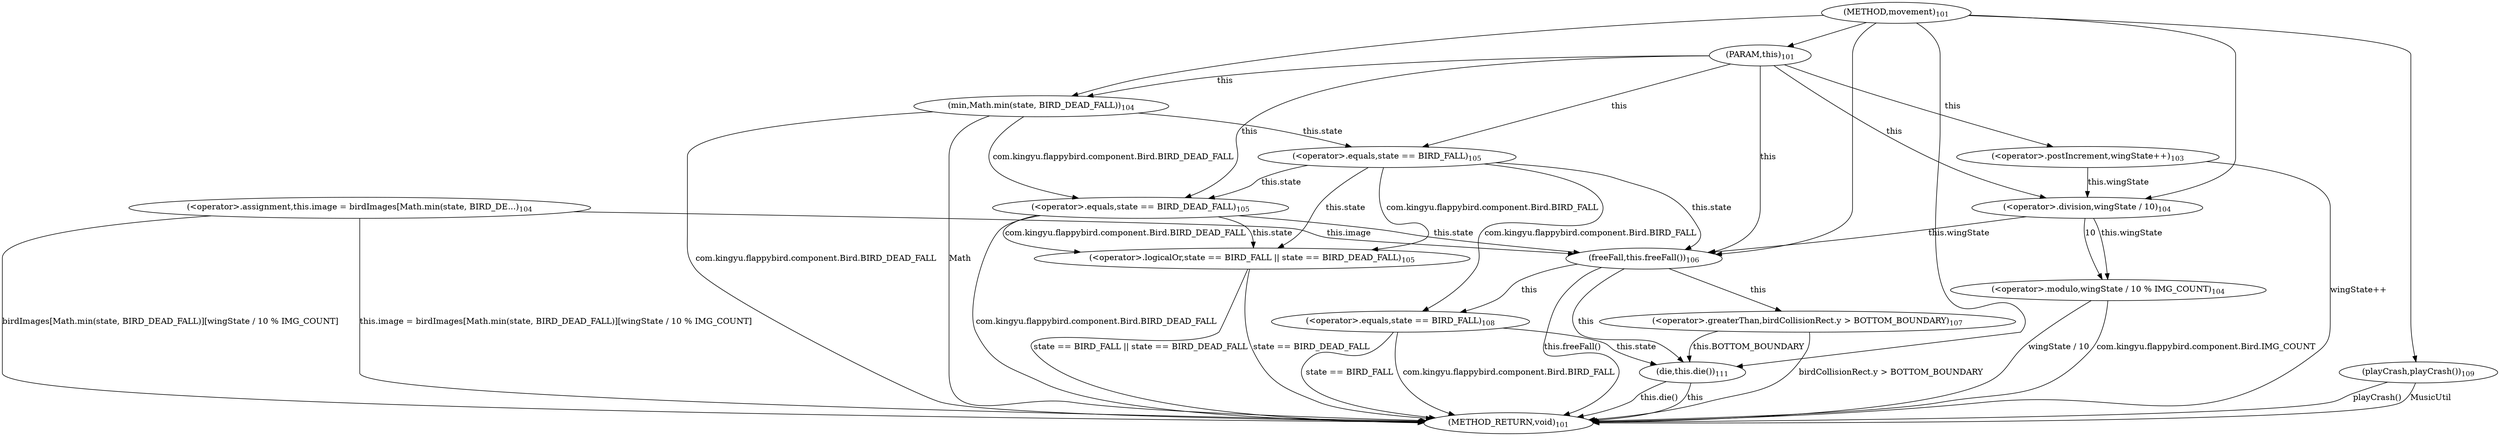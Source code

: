 digraph "movement" {  
"428" [label = <(METHOD,movement)<SUB>101</SUB>> ]
"503" [label = <(METHOD_RETURN,void)<SUB>101</SUB>> ]
"8" [label = <(PARAM,this)<SUB>101</SUB>> ]
"430" [label = <(&lt;operator&gt;.postIncrement,wingState++)<SUB>103</SUB>> ]
"434" [label = <(&lt;operator&gt;.assignment,this.image = birdImages[Math.min(state, BIRD_DE...)<SUB>104</SUB>> ]
"430" [label = <(&lt;operator&gt;.postIncrement,wingState++)<SUB>103</SUB>> ]
"434" [label = <(&lt;operator&gt;.assignment,this.image = birdImages[Math.min(state, BIRD_DE...)<SUB>104</SUB>> ]
"434" [label = <(&lt;operator&gt;.assignment,this.image = birdImages[Math.min(state, BIRD_DE...)<SUB>104</SUB>> ]
"461" [label = <(&lt;operator&gt;.logicalOr,state == BIRD_FALL || state == BIRD_DEAD_FALL)<SUB>105</SUB>> ]
"461" [label = <(&lt;operator&gt;.logicalOr,state == BIRD_FALL || state == BIRD_DEAD_FALL)<SUB>105</SUB>> ]
"461" [label = <(&lt;operator&gt;.logicalOr,state == BIRD_FALL || state == BIRD_DEAD_FALL)<SUB>105</SUB>> ]
"477" [label = <(freeFall,this.freeFall())<SUB>106</SUB>> ]
"451" [label = <(&lt;operator&gt;.modulo,wingState / 10 % IMG_COUNT)<SUB>104</SUB>> ]
"451" [label = <(&lt;operator&gt;.modulo,wingState / 10 % IMG_COUNT)<SUB>104</SUB>> ]
"462" [label = <(&lt;operator&gt;.equals,state == BIRD_FALL)<SUB>105</SUB>> ]
"462" [label = <(&lt;operator&gt;.equals,state == BIRD_FALL)<SUB>105</SUB>> ]
"469" [label = <(&lt;operator&gt;.equals,state == BIRD_DEAD_FALL)<SUB>105</SUB>> ]
"469" [label = <(&lt;operator&gt;.equals,state == BIRD_DEAD_FALL)<SUB>105</SUB>> ]
"477" [label = <(freeFall,this.freeFall())<SUB>106</SUB>> ]
"479" [label = <(&lt;operator&gt;.greaterThan,birdCollisionRect.y &gt; BOTTOM_BOUNDARY)<SUB>107</SUB>> ]
"443" [label = <(min,Math.min(state, BIRD_DEAD_FALL))<SUB>104</SUB>> ]
"443" [label = <(min,Math.min(state, BIRD_DEAD_FALL))<SUB>104</SUB>> ]
"443" [label = <(min,Math.min(state, BIRD_DEAD_FALL))<SUB>104</SUB>> ]
"452" [label = <(&lt;operator&gt;.division,wingState / 10)<SUB>104</SUB>> ]
"452" [label = <(&lt;operator&gt;.division,wingState / 10)<SUB>104</SUB>> ]
"479" [label = <(&lt;operator&gt;.greaterThan,birdCollisionRect.y &gt; BOTTOM_BOUNDARY)<SUB>107</SUB>> ]
"479" [label = <(&lt;operator&gt;.greaterThan,birdCollisionRect.y &gt; BOTTOM_BOUNDARY)<SUB>107</SUB>> ]
"500" [label = <(die,this.die())<SUB>111</SUB>> ]
"490" [label = <(&lt;operator&gt;.equals,state == BIRD_FALL)<SUB>108</SUB>> ]
"500" [label = <(die,this.die())<SUB>111</SUB>> ]
"490" [label = <(&lt;operator&gt;.equals,state == BIRD_FALL)<SUB>108</SUB>> ]
"490" [label = <(&lt;operator&gt;.equals,state == BIRD_FALL)<SUB>108</SUB>> ]
"498" [label = <(playCrash,playCrash())<SUB>109</SUB>> ]
"498" [label = <(playCrash,playCrash())<SUB>109</SUB>> ]
  "430" -> "503"  [ label = "wingState++"] 
  "443" -> "503"  [ label = "com.kingyu.flappybird.component.Bird.BIRD_DEAD_FALL"] 
  "451" -> "503"  [ label = "wingState / 10"] 
  "451" -> "503"  [ label = "com.kingyu.flappybird.component.Bird.IMG_COUNT"] 
  "434" -> "503"  [ label = "birdImages[Math.min(state, BIRD_DEAD_FALL)][wingState / 10 % IMG_COUNT]"] 
  "434" -> "503"  [ label = "this.image = birdImages[Math.min(state, BIRD_DEAD_FALL)][wingState / 10 % IMG_COUNT]"] 
  "469" -> "503"  [ label = "com.kingyu.flappybird.component.Bird.BIRD_DEAD_FALL"] 
  "461" -> "503"  [ label = "state == BIRD_DEAD_FALL"] 
  "461" -> "503"  [ label = "state == BIRD_FALL || state == BIRD_DEAD_FALL"] 
  "477" -> "503"  [ label = "this.freeFall()"] 
  "479" -> "503"  [ label = "birdCollisionRect.y &gt; BOTTOM_BOUNDARY"] 
  "490" -> "503"  [ label = "com.kingyu.flappybird.component.Bird.BIRD_FALL"] 
  "490" -> "503"  [ label = "state == BIRD_FALL"] 
  "498" -> "503"  [ label = "playCrash()"] 
  "500" -> "503"  [ label = "this"] 
  "500" -> "503"  [ label = "this.die()"] 
  "443" -> "503"  [ label = "Math"] 
  "498" -> "503"  [ label = "MusicUtil"] 
  "428" -> "8" 
  "8" -> "430"  [ label = "this"] 
  "462" -> "461"  [ label = "this.state"] 
  "462" -> "461"  [ label = "com.kingyu.flappybird.component.Bird.BIRD_FALL"] 
  "469" -> "461"  [ label = "this.state"] 
  "469" -> "461"  [ label = "com.kingyu.flappybird.component.Bird.BIRD_DEAD_FALL"] 
  "452" -> "451"  [ label = "this.wingState"] 
  "452" -> "451"  [ label = "10"] 
  "8" -> "462"  [ label = "this"] 
  "443" -> "462"  [ label = "this.state"] 
  "8" -> "469"  [ label = "this"] 
  "462" -> "469"  [ label = "this.state"] 
  "443" -> "469"  [ label = "com.kingyu.flappybird.component.Bird.BIRD_DEAD_FALL"] 
  "8" -> "477"  [ label = "this"] 
  "434" -> "477"  [ label = "this.image"] 
  "452" -> "477"  [ label = "this.wingState"] 
  "462" -> "477"  [ label = "this.state"] 
  "469" -> "477"  [ label = "this.state"] 
  "428" -> "477" 
  "428" -> "443" 
  "8" -> "443"  [ label = "this"] 
  "8" -> "452"  [ label = "this"] 
  "430" -> "452"  [ label = "this.wingState"] 
  "428" -> "452" 
  "477" -> "479"  [ label = "this"] 
  "477" -> "500"  [ label = "this"] 
  "479" -> "500"  [ label = "this.BOTTOM_BOUNDARY"] 
  "490" -> "500"  [ label = "this.state"] 
  "428" -> "500" 
  "477" -> "490"  [ label = "this"] 
  "462" -> "490"  [ label = "com.kingyu.flappybird.component.Bird.BIRD_FALL"] 
  "428" -> "498" 
}
